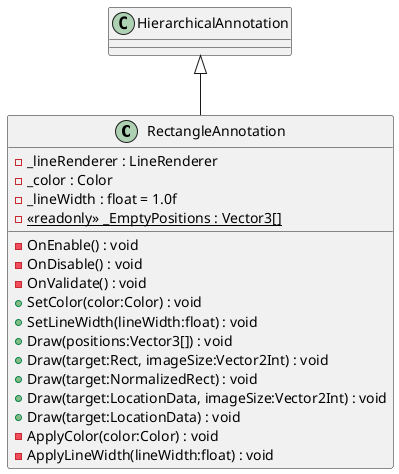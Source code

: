 @startuml
class RectangleAnnotation {
    - _lineRenderer : LineRenderer
    - _color : Color
    - _lineWidth : float = 1.0f
    - {static} <<readonly>> _EmptyPositions : Vector3[]
    - OnEnable() : void
    - OnDisable() : void
    - OnValidate() : void
    + SetColor(color:Color) : void
    + SetLineWidth(lineWidth:float) : void
    + Draw(positions:Vector3[]) : void
    + Draw(target:Rect, imageSize:Vector2Int) : void
    + Draw(target:NormalizedRect) : void
    + Draw(target:LocationData, imageSize:Vector2Int) : void
    + Draw(target:LocationData) : void
    - ApplyColor(color:Color) : void
    - ApplyLineWidth(lineWidth:float) : void
}
HierarchicalAnnotation <|-- RectangleAnnotation
@enduml
